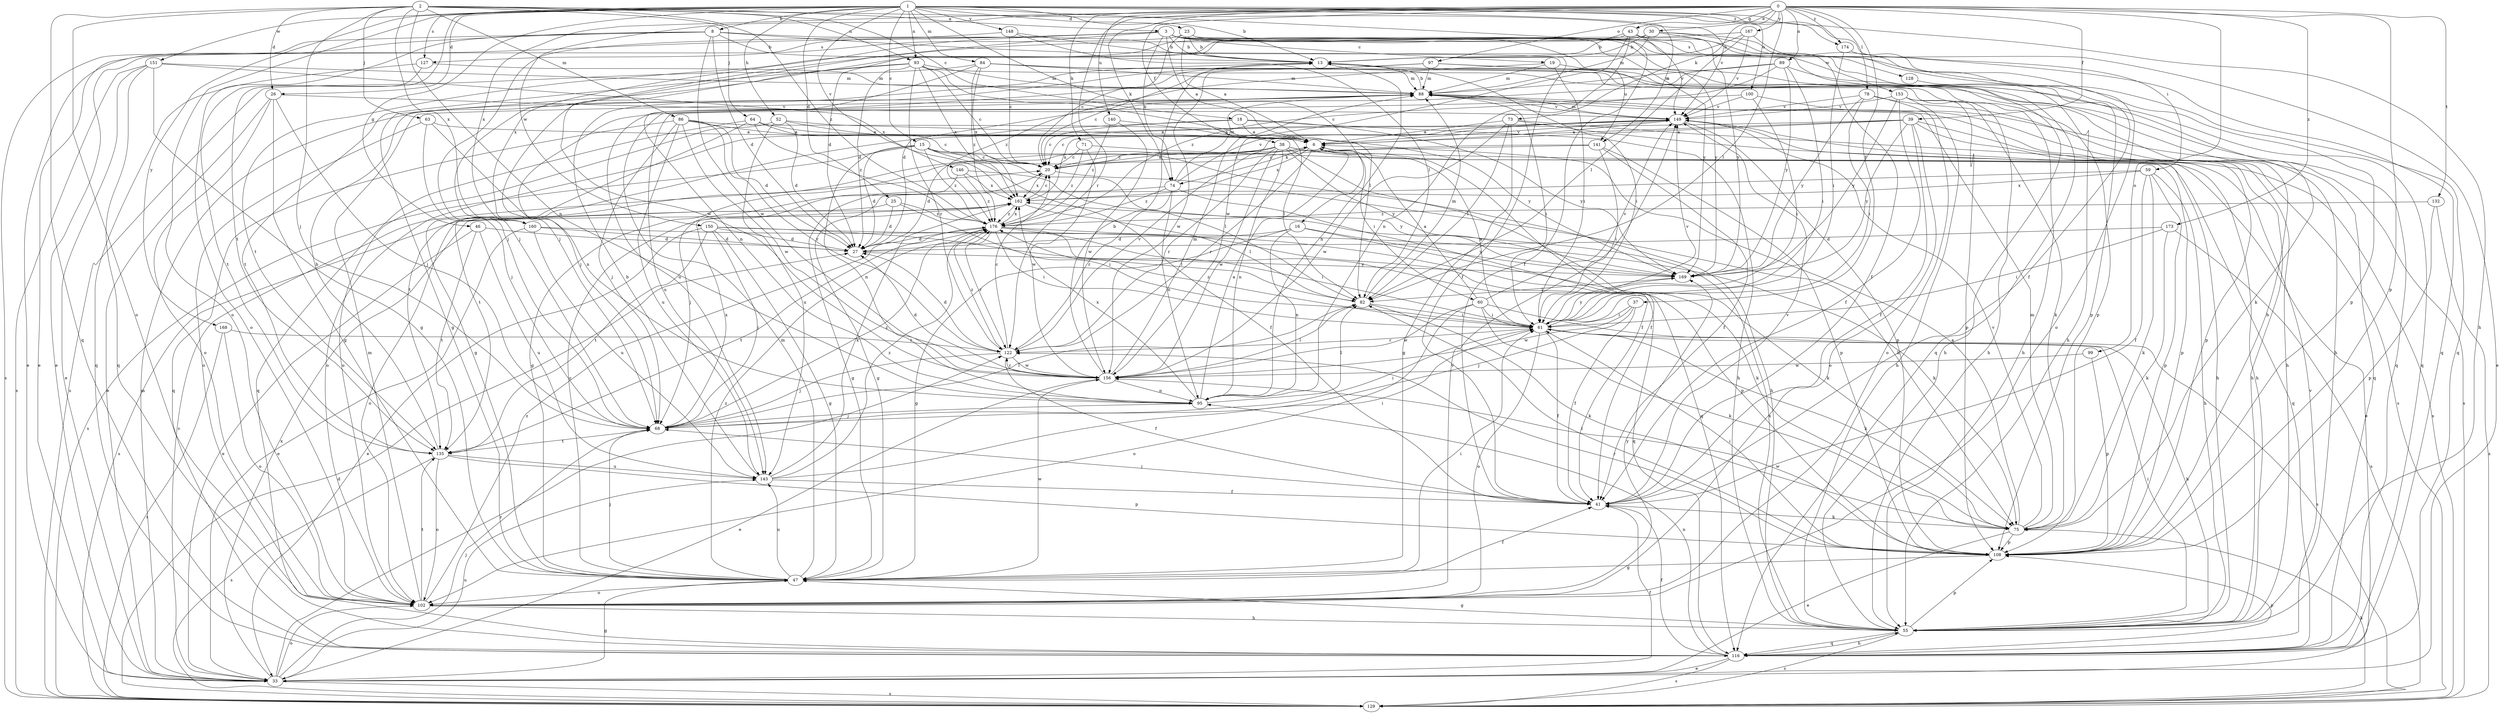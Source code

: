 strict digraph  {
0;
1;
2;
3;
6;
8;
13;
15;
16;
18;
19;
20;
23;
25;
26;
27;
30;
33;
37;
38;
39;
41;
43;
46;
47;
52;
55;
59;
60;
61;
63;
64;
68;
71;
73;
74;
75;
78;
82;
84;
86;
88;
89;
93;
95;
97;
99;
100;
102;
108;
116;
122;
127;
128;
129;
132;
135;
140;
141;
143;
146;
148;
149;
150;
151;
153;
156;
160;
162;
167;
168;
169;
173;
174;
176;
0 -> 30  [label=e];
0 -> 37  [label=f];
0 -> 38  [label=f];
0 -> 39  [label=f];
0 -> 43  [label=g];
0 -> 71  [label=k];
0 -> 73  [label=k];
0 -> 74  [label=k];
0 -> 78  [label=l];
0 -> 82  [label=l];
0 -> 89  [label=n];
0 -> 97  [label=o];
0 -> 99  [label=o];
0 -> 108  [label=p];
0 -> 122  [label=r];
0 -> 132  [label=t];
0 -> 140  [label=u];
0 -> 150  [label=w];
0 -> 160  [label=x];
0 -> 167  [label=y];
0 -> 173  [label=z];
0 -> 174  [label=z];
1 -> 8  [label=b];
1 -> 13  [label=b];
1 -> 15  [label=c];
1 -> 16  [label=c];
1 -> 23  [label=d];
1 -> 25  [label=d];
1 -> 26  [label=d];
1 -> 41  [label=f];
1 -> 46  [label=g];
1 -> 52  [label=h];
1 -> 55  [label=h];
1 -> 59  [label=i];
1 -> 84  [label=m];
1 -> 93  [label=n];
1 -> 100  [label=o];
1 -> 102  [label=o];
1 -> 127  [label=s];
1 -> 135  [label=t];
1 -> 141  [label=u];
1 -> 146  [label=v];
1 -> 148  [label=v];
1 -> 151  [label=w];
1 -> 168  [label=y];
1 -> 174  [label=z];
2 -> 3  [label=a];
2 -> 18  [label=c];
2 -> 26  [label=d];
2 -> 63  [label=j];
2 -> 64  [label=j];
2 -> 68  [label=j];
2 -> 86  [label=m];
2 -> 93  [label=n];
2 -> 95  [label=n];
2 -> 102  [label=o];
2 -> 116  [label=q];
2 -> 149  [label=v];
2 -> 160  [label=x];
2 -> 176  [label=z];
3 -> 6  [label=a];
3 -> 13  [label=b];
3 -> 19  [label=c];
3 -> 33  [label=e];
3 -> 55  [label=h];
3 -> 74  [label=k];
3 -> 127  [label=s];
3 -> 128  [label=s];
3 -> 141  [label=u];
3 -> 153  [label=w];
3 -> 156  [label=w];
3 -> 160  [label=x];
3 -> 169  [label=y];
6 -> 20  [label=c];
6 -> 41  [label=f];
6 -> 60  [label=i];
6 -> 74  [label=k];
6 -> 122  [label=r];
6 -> 149  [label=v];
6 -> 162  [label=x];
8 -> 13  [label=b];
8 -> 27  [label=d];
8 -> 33  [label=e];
8 -> 41  [label=f];
8 -> 102  [label=o];
8 -> 116  [label=q];
8 -> 129  [label=s];
8 -> 156  [label=w];
13 -> 88  [label=m];
13 -> 95  [label=n];
13 -> 116  [label=q];
15 -> 20  [label=c];
15 -> 27  [label=d];
15 -> 41  [label=f];
15 -> 55  [label=h];
15 -> 82  [label=l];
15 -> 95  [label=n];
15 -> 129  [label=s];
15 -> 176  [label=z];
16 -> 27  [label=d];
16 -> 47  [label=g];
16 -> 75  [label=k];
16 -> 95  [label=n];
16 -> 169  [label=y];
18 -> 6  [label=a];
18 -> 20  [label=c];
18 -> 55  [label=h];
18 -> 102  [label=o];
18 -> 169  [label=y];
19 -> 55  [label=h];
19 -> 61  [label=i];
19 -> 88  [label=m];
19 -> 176  [label=z];
20 -> 6  [label=a];
20 -> 75  [label=k];
20 -> 162  [label=x];
23 -> 6  [label=a];
23 -> 13  [label=b];
23 -> 20  [label=c];
23 -> 33  [label=e];
23 -> 108  [label=p];
23 -> 169  [label=y];
25 -> 27  [label=d];
25 -> 61  [label=i];
25 -> 102  [label=o];
25 -> 176  [label=z];
26 -> 33  [label=e];
26 -> 47  [label=g];
26 -> 68  [label=j];
26 -> 102  [label=o];
26 -> 149  [label=v];
27 -> 169  [label=y];
30 -> 13  [label=b];
30 -> 27  [label=d];
30 -> 33  [label=e];
30 -> 41  [label=f];
30 -> 88  [label=m];
30 -> 116  [label=q];
30 -> 135  [label=t];
33 -> 20  [label=c];
33 -> 41  [label=f];
33 -> 47  [label=g];
33 -> 68  [label=j];
33 -> 88  [label=m];
33 -> 102  [label=o];
33 -> 122  [label=r];
33 -> 129  [label=s];
33 -> 143  [label=u];
33 -> 162  [label=x];
37 -> 41  [label=f];
37 -> 61  [label=i];
37 -> 68  [label=j];
37 -> 156  [label=w];
38 -> 20  [label=c];
38 -> 27  [label=d];
38 -> 33  [label=e];
38 -> 41  [label=f];
38 -> 95  [label=n];
38 -> 116  [label=q];
38 -> 122  [label=r];
38 -> 135  [label=t];
38 -> 156  [label=w];
38 -> 169  [label=y];
39 -> 6  [label=a];
39 -> 41  [label=f];
39 -> 55  [label=h];
39 -> 102  [label=o];
39 -> 108  [label=p];
39 -> 135  [label=t];
39 -> 162  [label=x];
39 -> 169  [label=y];
41 -> 68  [label=j];
41 -> 75  [label=k];
41 -> 149  [label=v];
43 -> 13  [label=b];
43 -> 68  [label=j];
43 -> 95  [label=n];
43 -> 116  [label=q];
43 -> 149  [label=v];
43 -> 156  [label=w];
43 -> 169  [label=y];
46 -> 27  [label=d];
46 -> 33  [label=e];
46 -> 135  [label=t];
46 -> 143  [label=u];
47 -> 20  [label=c];
47 -> 41  [label=f];
47 -> 61  [label=i];
47 -> 68  [label=j];
47 -> 88  [label=m];
47 -> 102  [label=o];
47 -> 143  [label=u];
47 -> 156  [label=w];
47 -> 176  [label=z];
52 -> 6  [label=a];
52 -> 27  [label=d];
52 -> 82  [label=l];
52 -> 102  [label=o];
52 -> 143  [label=u];
55 -> 47  [label=g];
55 -> 61  [label=i];
55 -> 108  [label=p];
55 -> 116  [label=q];
55 -> 129  [label=s];
55 -> 162  [label=x];
59 -> 41  [label=f];
59 -> 47  [label=g];
59 -> 55  [label=h];
59 -> 75  [label=k];
59 -> 108  [label=p];
59 -> 162  [label=x];
60 -> 6  [label=a];
60 -> 61  [label=i];
60 -> 75  [label=k];
60 -> 102  [label=o];
60 -> 129  [label=s];
60 -> 149  [label=v];
60 -> 156  [label=w];
61 -> 6  [label=a];
61 -> 41  [label=f];
61 -> 55  [label=h];
61 -> 75  [label=k];
61 -> 102  [label=o];
61 -> 122  [label=r];
61 -> 149  [label=v];
61 -> 169  [label=y];
61 -> 176  [label=z];
63 -> 6  [label=a];
63 -> 68  [label=j];
63 -> 95  [label=n];
63 -> 102  [label=o];
64 -> 6  [label=a];
64 -> 20  [label=c];
64 -> 47  [label=g];
64 -> 116  [label=q];
64 -> 176  [label=z];
68 -> 61  [label=i];
68 -> 82  [label=l];
68 -> 135  [label=t];
68 -> 162  [label=x];
68 -> 176  [label=z];
71 -> 20  [label=c];
71 -> 108  [label=p];
71 -> 156  [label=w];
71 -> 176  [label=z];
73 -> 6  [label=a];
73 -> 47  [label=g];
73 -> 55  [label=h];
73 -> 82  [label=l];
73 -> 129  [label=s];
73 -> 156  [label=w];
74 -> 47  [label=g];
74 -> 88  [label=m];
74 -> 95  [label=n];
74 -> 116  [label=q];
74 -> 122  [label=r];
74 -> 149  [label=v];
74 -> 176  [label=z];
75 -> 6  [label=a];
75 -> 33  [label=e];
75 -> 88  [label=m];
75 -> 108  [label=p];
75 -> 149  [label=v];
78 -> 61  [label=i];
78 -> 102  [label=o];
78 -> 116  [label=q];
78 -> 149  [label=v];
78 -> 169  [label=y];
82 -> 61  [label=i];
82 -> 75  [label=k];
82 -> 88  [label=m];
84 -> 55  [label=h];
84 -> 61  [label=i];
84 -> 88  [label=m];
84 -> 95  [label=n];
84 -> 108  [label=p];
84 -> 129  [label=s];
84 -> 162  [label=x];
84 -> 176  [label=z];
86 -> 6  [label=a];
86 -> 27  [label=d];
86 -> 68  [label=j];
86 -> 116  [label=q];
86 -> 122  [label=r];
86 -> 143  [label=u];
86 -> 156  [label=w];
86 -> 169  [label=y];
88 -> 13  [label=b];
88 -> 55  [label=h];
88 -> 61  [label=i];
88 -> 68  [label=j];
88 -> 129  [label=s];
88 -> 149  [label=v];
89 -> 27  [label=d];
89 -> 61  [label=i];
89 -> 75  [label=k];
89 -> 88  [label=m];
89 -> 169  [label=y];
89 -> 176  [label=z];
93 -> 20  [label=c];
93 -> 27  [label=d];
93 -> 47  [label=g];
93 -> 55  [label=h];
93 -> 82  [label=l];
93 -> 88  [label=m];
93 -> 122  [label=r];
93 -> 135  [label=t];
93 -> 162  [label=x];
95 -> 6  [label=a];
95 -> 68  [label=j];
95 -> 82  [label=l];
95 -> 162  [label=x];
97 -> 20  [label=c];
97 -> 55  [label=h];
97 -> 88  [label=m];
97 -> 116  [label=q];
97 -> 143  [label=u];
97 -> 156  [label=w];
99 -> 108  [label=p];
99 -> 156  [label=w];
100 -> 61  [label=i];
100 -> 129  [label=s];
100 -> 143  [label=u];
100 -> 149  [label=v];
102 -> 55  [label=h];
102 -> 88  [label=m];
102 -> 135  [label=t];
102 -> 149  [label=v];
102 -> 169  [label=y];
102 -> 176  [label=z];
108 -> 13  [label=b];
108 -> 47  [label=g];
108 -> 61  [label=i];
108 -> 82  [label=l];
108 -> 122  [label=r];
108 -> 156  [label=w];
116 -> 33  [label=e];
116 -> 41  [label=f];
116 -> 55  [label=h];
116 -> 95  [label=n];
116 -> 108  [label=p];
116 -> 129  [label=s];
116 -> 149  [label=v];
122 -> 20  [label=c];
122 -> 27  [label=d];
122 -> 41  [label=f];
122 -> 68  [label=j];
122 -> 149  [label=v];
122 -> 156  [label=w];
122 -> 176  [label=z];
127 -> 88  [label=m];
127 -> 116  [label=q];
127 -> 135  [label=t];
128 -> 108  [label=p];
129 -> 27  [label=d];
129 -> 75  [label=k];
132 -> 108  [label=p];
132 -> 129  [label=s];
132 -> 176  [label=z];
135 -> 13  [label=b];
135 -> 102  [label=o];
135 -> 108  [label=p];
135 -> 129  [label=s];
135 -> 143  [label=u];
140 -> 6  [label=a];
140 -> 156  [label=w];
140 -> 176  [label=z];
141 -> 20  [label=c];
141 -> 41  [label=f];
141 -> 47  [label=g];
141 -> 61  [label=i];
141 -> 108  [label=p];
143 -> 13  [label=b];
143 -> 41  [label=f];
143 -> 61  [label=i];
143 -> 162  [label=x];
143 -> 176  [label=z];
146 -> 68  [label=j];
146 -> 162  [label=x];
146 -> 169  [label=y];
146 -> 176  [label=z];
148 -> 13  [label=b];
148 -> 20  [label=c];
148 -> 68  [label=j];
148 -> 82  [label=l];
149 -> 6  [label=a];
149 -> 20  [label=c];
149 -> 55  [label=h];
149 -> 88  [label=m];
149 -> 108  [label=p];
150 -> 27  [label=d];
150 -> 33  [label=e];
150 -> 47  [label=g];
150 -> 61  [label=i];
150 -> 68  [label=j];
150 -> 75  [label=k];
150 -> 135  [label=t];
151 -> 33  [label=e];
151 -> 47  [label=g];
151 -> 88  [label=m];
151 -> 116  [label=q];
151 -> 129  [label=s];
151 -> 162  [label=x];
153 -> 41  [label=f];
153 -> 55  [label=h];
153 -> 75  [label=k];
153 -> 108  [label=p];
153 -> 149  [label=v];
153 -> 169  [label=y];
156 -> 13  [label=b];
156 -> 27  [label=d];
156 -> 33  [label=e];
156 -> 82  [label=l];
156 -> 88  [label=m];
156 -> 95  [label=n];
156 -> 122  [label=r];
160 -> 27  [label=d];
160 -> 33  [label=e];
160 -> 75  [label=k];
160 -> 143  [label=u];
162 -> 20  [label=c];
162 -> 82  [label=l];
162 -> 129  [label=s];
162 -> 176  [label=z];
167 -> 13  [label=b];
167 -> 41  [label=f];
167 -> 68  [label=j];
167 -> 82  [label=l];
167 -> 149  [label=v];
168 -> 102  [label=o];
168 -> 122  [label=r];
168 -> 129  [label=s];
169 -> 82  [label=l];
173 -> 27  [label=d];
173 -> 61  [label=i];
173 -> 75  [label=k];
173 -> 129  [label=s];
174 -> 61  [label=i];
174 -> 102  [label=o];
176 -> 27  [label=d];
176 -> 61  [label=i];
176 -> 82  [label=l];
176 -> 108  [label=p];
176 -> 116  [label=q];
176 -> 122  [label=r];
176 -> 135  [label=t];
176 -> 162  [label=x];
}
